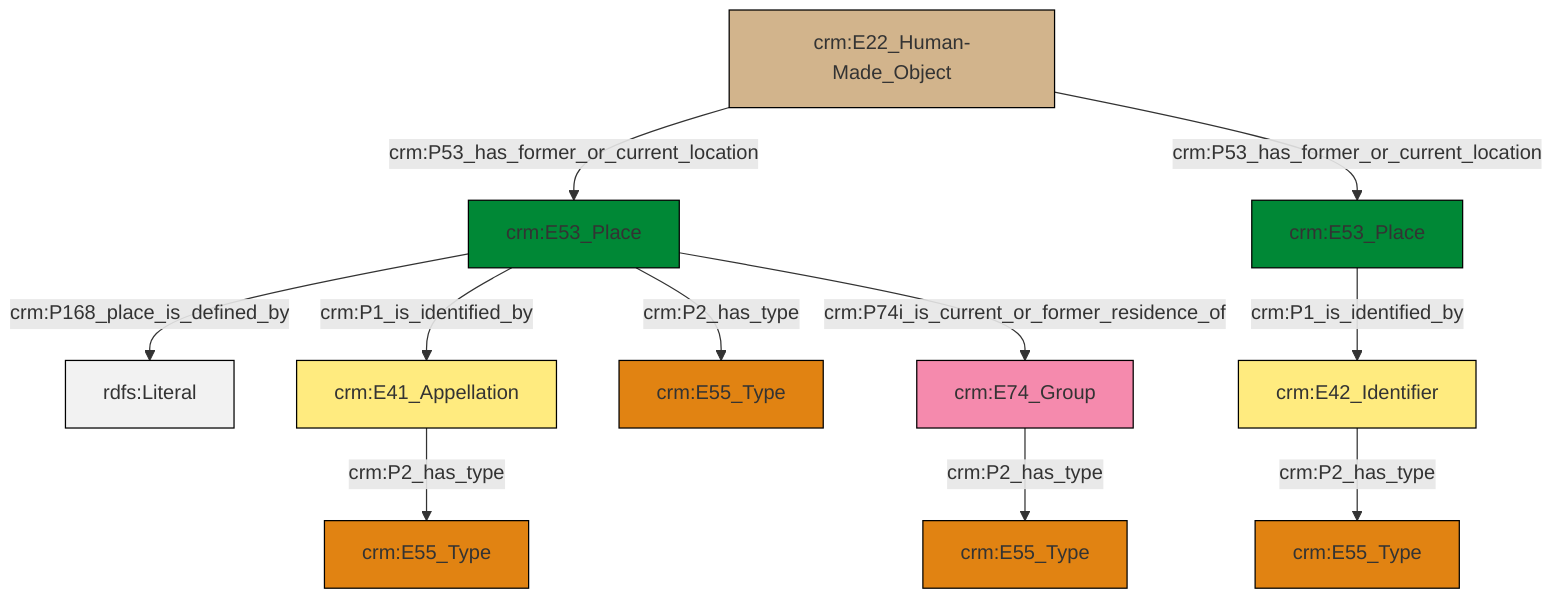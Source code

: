 graph TD
classDef Literal fill:#f2f2f2,stroke:#000000;
classDef CRM_Entity fill:#FFFFFF,stroke:#000000;
classDef Temporal_Entity fill:#00C9E6, stroke:#000000;
classDef Type fill:#E18312, stroke:#000000;
classDef Time-Span fill:#2C9C91, stroke:#000000;
classDef Appellation fill:#FFEB7F, stroke:#000000;
classDef Place fill:#008836, stroke:#000000;
classDef Persistent_Item fill:#B266B2, stroke:#000000;
classDef Conceptual_Object fill:#FFD700, stroke:#000000;
classDef Physical_Thing fill:#D2B48C, stroke:#000000;
classDef Actor fill:#f58aad, stroke:#000000;
classDef PC_Classes fill:#4ce600, stroke:#000000;
classDef Multi fill:#cccccc,stroke:#000000;

0["crm:E22_Human-Made_Object"]:::Physical_Thing -->|crm:P53_has_former_or_current_location| 1["crm:E53_Place"]:::Place
1["crm:E53_Place"]:::Place -->|crm:P168_place_is_defined_by| 2[rdfs:Literal]:::Literal
3["crm:E42_Identifier"]:::Appellation -->|crm:P2_has_type| 14["crm:E55_Type"]:::Type
0["crm:E22_Human-Made_Object"]:::Physical_Thing -->|crm:P53_has_former_or_current_location| 19["crm:E53_Place"]:::Place
5["crm:E74_Group"]:::Actor -->|crm:P2_has_type| 7["crm:E55_Type"]:::Type
1["crm:E53_Place"]:::Place -->|crm:P1_is_identified_by| 10["crm:E41_Appellation"]:::Appellation
19["crm:E53_Place"]:::Place -->|crm:P1_is_identified_by| 3["crm:E42_Identifier"]:::Appellation
1["crm:E53_Place"]:::Place -->|crm:P2_has_type| 17["crm:E55_Type"]:::Type
10["crm:E41_Appellation"]:::Appellation -->|crm:P2_has_type| 12["crm:E55_Type"]:::Type
1["crm:E53_Place"]:::Place -->|crm:P74i_is_current_or_former_residence_of| 5["crm:E74_Group"]:::Actor